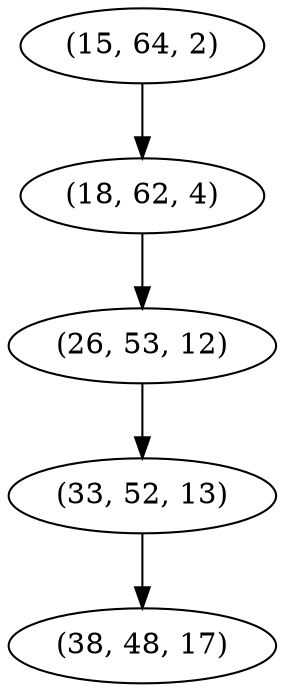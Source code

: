 digraph tree {
    "(15, 64, 2)";
    "(18, 62, 4)";
    "(26, 53, 12)";
    "(33, 52, 13)";
    "(38, 48, 17)";
    "(15, 64, 2)" -> "(18, 62, 4)";
    "(18, 62, 4)" -> "(26, 53, 12)";
    "(26, 53, 12)" -> "(33, 52, 13)";
    "(33, 52, 13)" -> "(38, 48, 17)";
}
